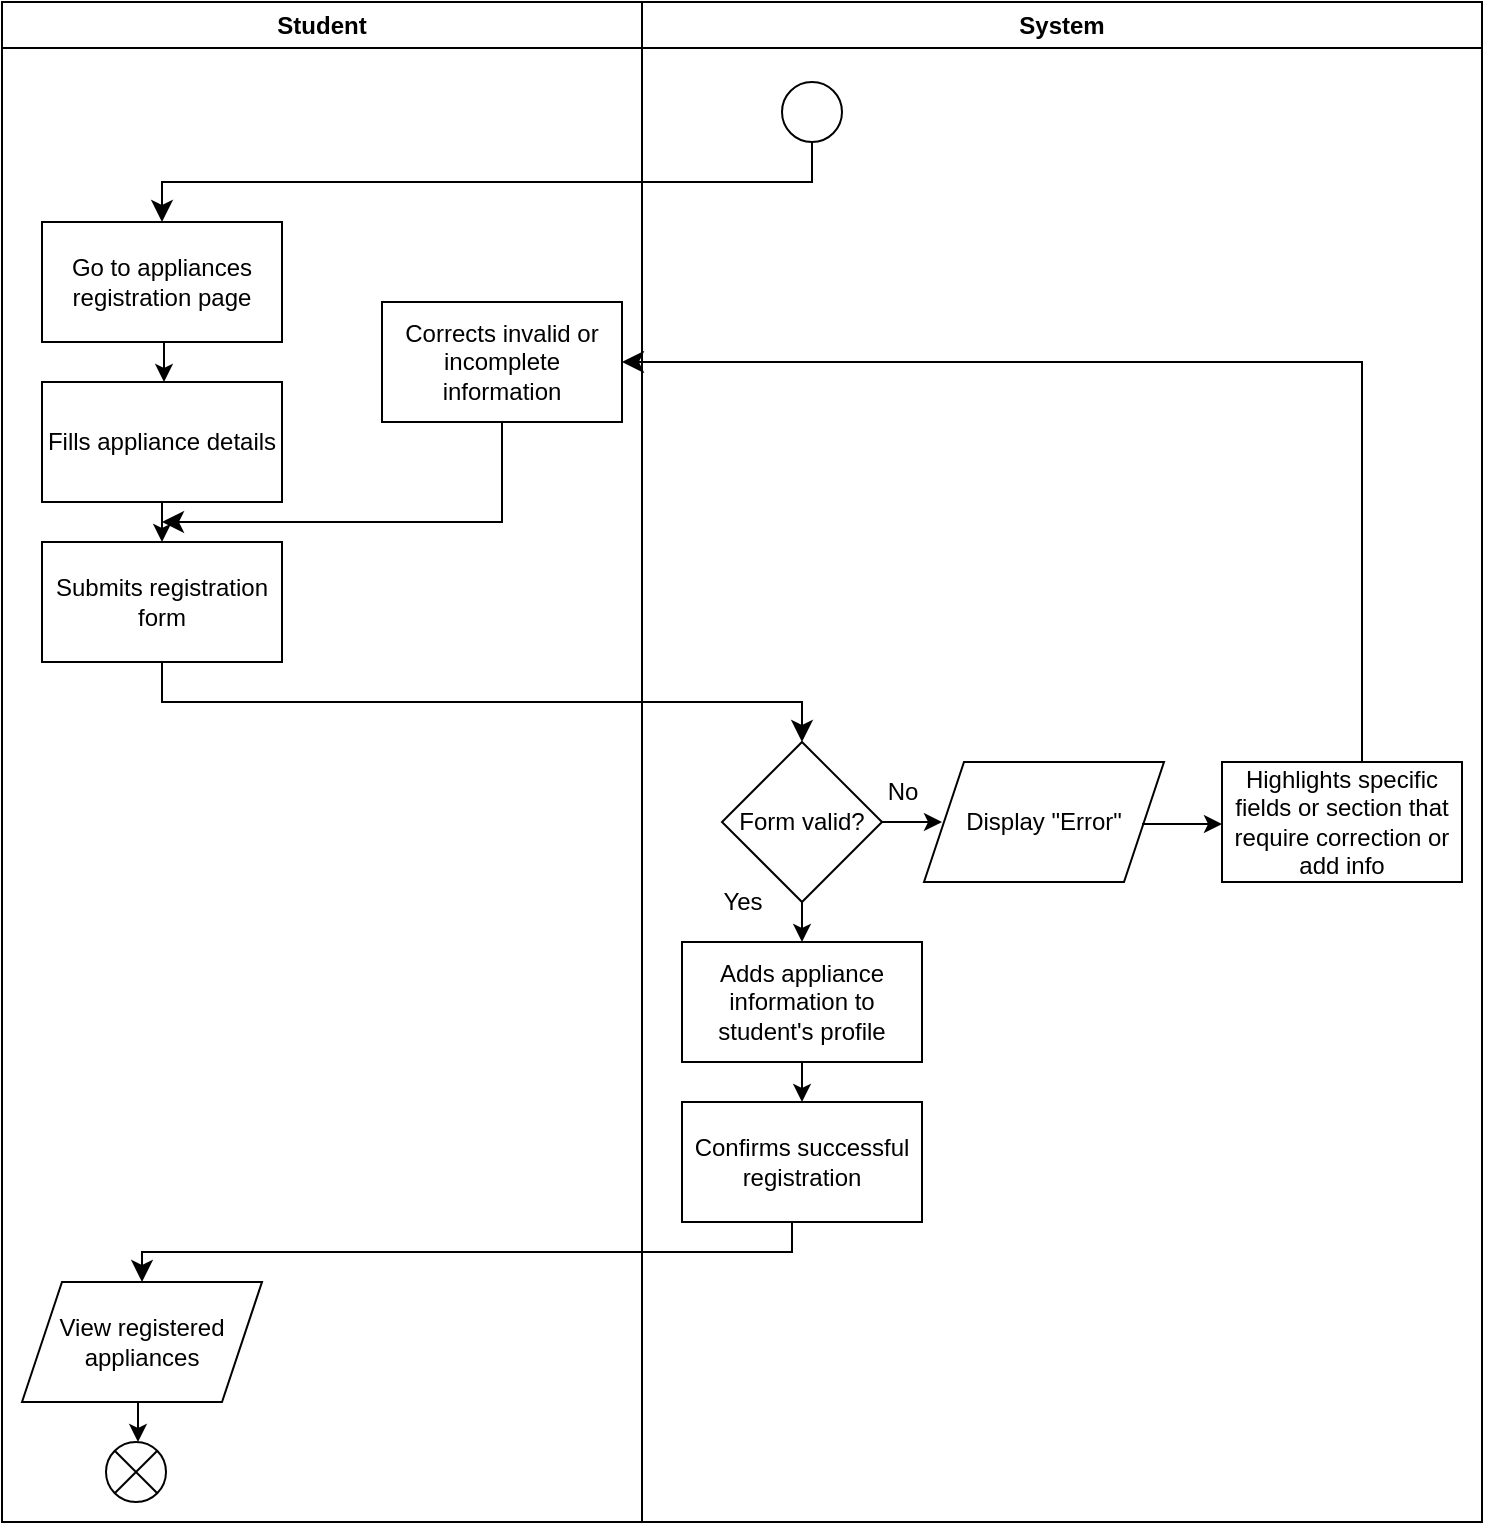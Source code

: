 <mxfile>
    <diagram id="R9yCb04YS72mynvXBptD" name="Page-1">
        <mxGraphModel dx="457" dy="725" grid="1" gridSize="10" guides="1" tooltips="1" connect="1" arrows="1" fold="1" page="1" pageScale="1" pageWidth="850" pageHeight="1100" math="0" shadow="0">
            <root>
                <mxCell id="0"/>
                <mxCell id="1" parent="0"/>
                <mxCell id="2" value="" style="ellipse;" parent="1" vertex="1">
                    <mxGeometry x="630" y="50" width="30" height="30" as="geometry"/>
                </mxCell>
                <mxCell id="3" value="" style="edgeStyle=elbowEdgeStyle;elbow=vertical;endArrow=classic;html=1;curved=0;rounded=0;endSize=8;startSize=8;" parent="1" target="4" edge="1">
                    <mxGeometry width="50" height="50" relative="1" as="geometry">
                        <mxPoint x="645" y="80" as="sourcePoint"/>
                        <mxPoint x="320" y="120" as="targetPoint"/>
                    </mxGeometry>
                </mxCell>
                <mxCell id="4" value="Go to appliances registration page" style="rounded=0;whiteSpace=wrap;html=1;" parent="1" vertex="1">
                    <mxGeometry x="260" y="120" width="120" height="60" as="geometry"/>
                </mxCell>
                <mxCell id="5" value="" style="endArrow=classic;html=1;" parent="1" edge="1">
                    <mxGeometry width="50" height="50" relative="1" as="geometry">
                        <mxPoint x="321" y="180" as="sourcePoint"/>
                        <mxPoint x="321" y="200" as="targetPoint"/>
                    </mxGeometry>
                </mxCell>
                <mxCell id="6" value="Fills appliance details" style="rounded=0;whiteSpace=wrap;html=1;" parent="1" vertex="1">
                    <mxGeometry x="260" y="200" width="120" height="60" as="geometry"/>
                </mxCell>
                <mxCell id="7" value="" style="endArrow=classic;html=1;" parent="1" edge="1">
                    <mxGeometry width="50" height="50" relative="1" as="geometry">
                        <mxPoint x="320" y="260" as="sourcePoint"/>
                        <mxPoint x="320" y="280" as="targetPoint"/>
                    </mxGeometry>
                </mxCell>
                <mxCell id="8" value="Submits registration form" style="rounded=0;whiteSpace=wrap;html=1;" parent="1" vertex="1">
                    <mxGeometry x="260" y="280" width="120" height="60" as="geometry"/>
                </mxCell>
                <mxCell id="9" value="" style="edgeStyle=elbowEdgeStyle;elbow=vertical;endArrow=classic;html=1;curved=0;rounded=0;endSize=8;startSize=8;" parent="1" edge="1">
                    <mxGeometry width="50" height="50" relative="1" as="geometry">
                        <mxPoint x="320" y="340" as="sourcePoint"/>
                        <mxPoint x="640" y="380" as="targetPoint"/>
                    </mxGeometry>
                </mxCell>
                <mxCell id="10" value="Form valid?" style="rhombus;whiteSpace=wrap;html=1;" parent="1" vertex="1">
                    <mxGeometry x="600" y="380" width="80" height="80" as="geometry"/>
                </mxCell>
                <mxCell id="11" value="" style="endArrow=classic;html=1;" parent="1" edge="1">
                    <mxGeometry width="50" height="50" relative="1" as="geometry">
                        <mxPoint x="640" y="460" as="sourcePoint"/>
                        <mxPoint x="640" y="480" as="targetPoint"/>
                    </mxGeometry>
                </mxCell>
                <mxCell id="12" value="Adds appliance information to student's profile" style="rounded=0;whiteSpace=wrap;html=1;" parent="1" vertex="1">
                    <mxGeometry x="580" y="480" width="120" height="60" as="geometry"/>
                </mxCell>
                <mxCell id="13" value="Yes" style="text;html=1;align=center;verticalAlign=middle;resizable=0;points=[];autosize=1;strokeColor=none;fillColor=none;" parent="1" vertex="1">
                    <mxGeometry x="590" y="445" width="40" height="30" as="geometry"/>
                </mxCell>
                <mxCell id="14" value="" style="endArrow=classic;html=1;" parent="1" edge="1">
                    <mxGeometry width="50" height="50" relative="1" as="geometry">
                        <mxPoint x="640" y="540" as="sourcePoint"/>
                        <mxPoint x="640" y="560" as="targetPoint"/>
                    </mxGeometry>
                </mxCell>
                <mxCell id="15" value="Confirms successful registration" style="rounded=0;whiteSpace=wrap;html=1;" parent="1" vertex="1">
                    <mxGeometry x="580" y="560" width="120" height="60" as="geometry"/>
                </mxCell>
                <mxCell id="16" value="" style="edgeStyle=elbowEdgeStyle;elbow=vertical;endArrow=classic;html=1;curved=0;rounded=0;endSize=8;startSize=8;" parent="1" target="17" edge="1">
                    <mxGeometry width="50" height="50" relative="1" as="geometry">
                        <mxPoint x="635" y="620" as="sourcePoint"/>
                        <mxPoint x="310" y="660" as="targetPoint"/>
                    </mxGeometry>
                </mxCell>
                <mxCell id="17" value="View registered appliances" style="shape=parallelogram;perimeter=parallelogramPerimeter;whiteSpace=wrap;html=1;fixedSize=1;" parent="1" vertex="1">
                    <mxGeometry x="250" y="650" width="120" height="60" as="geometry"/>
                </mxCell>
                <mxCell id="18" value="" style="endArrow=classic;html=1;" parent="1" edge="1">
                    <mxGeometry width="50" height="50" relative="1" as="geometry">
                        <mxPoint x="308" y="710" as="sourcePoint"/>
                        <mxPoint x="308" y="730" as="targetPoint"/>
                    </mxGeometry>
                </mxCell>
                <mxCell id="19" value="" style="shape=sumEllipse;perimeter=ellipsePerimeter;whiteSpace=wrap;html=1;backgroundOutline=1;" parent="1" vertex="1">
                    <mxGeometry x="292" y="730" width="30" height="30" as="geometry"/>
                </mxCell>
                <mxCell id="20" value="" style="endArrow=classic;html=1;" parent="1" edge="1">
                    <mxGeometry width="50" height="50" relative="1" as="geometry">
                        <mxPoint x="680" y="420" as="sourcePoint"/>
                        <mxPoint x="710" y="420" as="targetPoint"/>
                    </mxGeometry>
                </mxCell>
                <mxCell id="21" value="No" style="text;html=1;align=center;verticalAlign=middle;resizable=0;points=[];autosize=1;strokeColor=none;fillColor=none;" parent="1" vertex="1">
                    <mxGeometry x="670" y="390" width="40" height="30" as="geometry"/>
                </mxCell>
                <mxCell id="22" value="Display &quot;Error&quot;" style="shape=parallelogram;perimeter=parallelogramPerimeter;whiteSpace=wrap;html=1;fixedSize=1;" parent="1" vertex="1">
                    <mxGeometry x="701" y="390" width="120" height="60" as="geometry"/>
                </mxCell>
                <mxCell id="23" value="" style="endArrow=classic;html=1;" parent="1" edge="1">
                    <mxGeometry width="50" height="50" relative="1" as="geometry">
                        <mxPoint x="810" y="421" as="sourcePoint"/>
                        <mxPoint x="850" y="421" as="targetPoint"/>
                    </mxGeometry>
                </mxCell>
                <mxCell id="24" value="Highlights specific fields or section that require correction or add info" style="rounded=0;whiteSpace=wrap;html=1;" parent="1" vertex="1">
                    <mxGeometry x="850" y="390" width="120" height="60" as="geometry"/>
                </mxCell>
                <mxCell id="25" value="" style="edgeStyle=elbowEdgeStyle;elbow=vertical;endArrow=classic;html=1;curved=0;rounded=0;endSize=8;startSize=8;" parent="1" edge="1">
                    <mxGeometry width="50" height="50" relative="1" as="geometry">
                        <mxPoint x="920" y="390" as="sourcePoint"/>
                        <mxPoint x="550" y="190" as="targetPoint"/>
                        <Array as="points">
                            <mxPoint x="640" y="190"/>
                        </Array>
                    </mxGeometry>
                </mxCell>
                <mxCell id="26" value="Corrects invalid or incomplete information" style="rounded=0;whiteSpace=wrap;html=1;" parent="1" vertex="1">
                    <mxGeometry x="430" y="160" width="120" height="60" as="geometry"/>
                </mxCell>
                <mxCell id="27" value="" style="edgeStyle=elbowEdgeStyle;elbow=vertical;endArrow=classic;html=1;curved=0;rounded=0;endSize=8;startSize=8;" parent="1" edge="1">
                    <mxGeometry width="50" height="50" relative="1" as="geometry">
                        <mxPoint x="490" y="220" as="sourcePoint"/>
                        <mxPoint x="320" y="270" as="targetPoint"/>
                        <Array as="points">
                            <mxPoint x="410" y="270"/>
                        </Array>
                    </mxGeometry>
                </mxCell>
                <mxCell id="28" value="Student" style="swimlane;whiteSpace=wrap;html=1;" parent="1" vertex="1">
                    <mxGeometry x="240" y="10" width="320" height="760" as="geometry"/>
                </mxCell>
                <mxCell id="29" value="System" style="swimlane;whiteSpace=wrap;html=1;" parent="1" vertex="1">
                    <mxGeometry x="560" y="10" width="420" height="760" as="geometry"/>
                </mxCell>
            </root>
        </mxGraphModel>
    </diagram>
</mxfile>